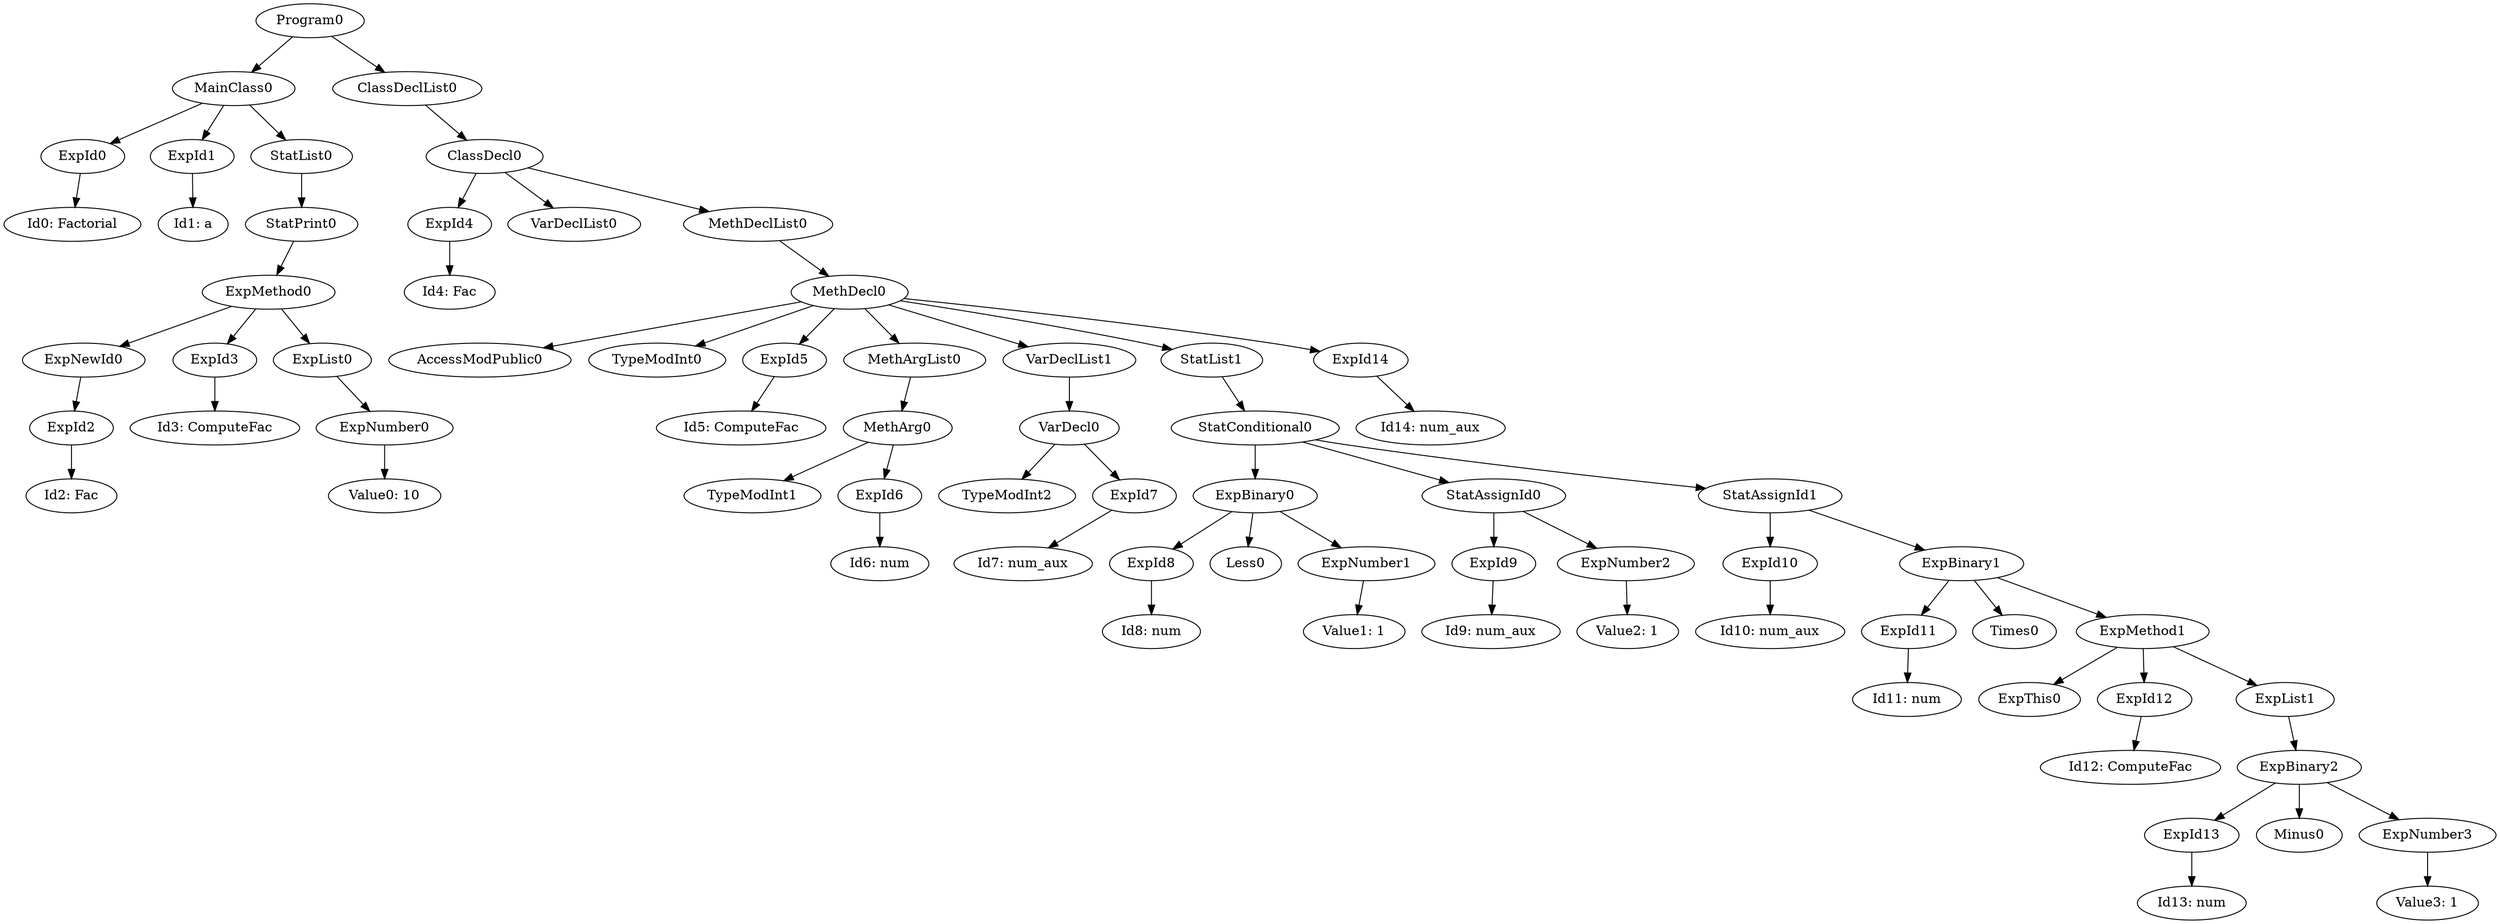 digraph {
	ordering = out;
	MethDeclList0 -> MethDecl0;
	StatList1 -> StatConditional0;
	ExpList1 -> ExpBinary2;
	ExpBinary2 -> ExpId13;
	ExpBinary2 -> Minus0;
	ExpBinary2 -> ExpNumber3;
	ExpId12 -> "Id12: ComputeFac";
	StatAssignId1 -> ExpId10;
	StatAssignId1 -> ExpBinary1;
	ExpNumber2 -> "Value2: 1";
	StatAssignId0 -> ExpId9;
	StatAssignId0 -> ExpNumber2;
	ExpId9 -> "Id9: num_aux";
	ExpNumber3 -> "Value3: 1";
	ExpBinary1 -> ExpId11;
	ExpBinary1 -> Times0;
	ExpBinary1 -> ExpMethod1;
	StatConditional0 -> ExpBinary0;
	StatConditional0 -> StatAssignId0;
	StatConditional0 -> StatAssignId1;
	ExpNumber1 -> "Value1: 1";
	ClassDeclList0 -> ClassDecl0;
	ExpBinary0 -> ExpId8;
	ExpBinary0 -> Less0;
	ExpBinary0 -> ExpNumber1;
	ExpNumber0 -> "Value0: 10";
	ExpId10 -> "Id10: num_aux";
	StatPrint0 -> ExpMethod0;
	ExpId7 -> "Id7: num_aux";
	VarDecl0 -> TypeModInt2;
	VarDecl0 -> ExpId7;
	ExpNewId0 -> ExpId2;
	ExpList0 -> ExpNumber0;
	ExpId13 -> "Id13: num";
	ExpId3 -> "Id3: ComputeFac";
	ExpId4 -> "Id4: Fac";
	MainClass0 -> ExpId0;
	MainClass0 -> ExpId1;
	MainClass0 -> StatList0;
	ExpId0 -> "Id0: Factorial";
	ExpId1 -> "Id1: a";
	ExpMethod1 -> ExpThis0;
	ExpMethod1 -> ExpId12;
	ExpMethod1 -> ExpList1;
	ExpId8 -> "Id8: num";
	ExpId2 -> "Id2: Fac";
	StatList0 -> StatPrint0;
	ExpId11 -> "Id11: num";
	VarDeclList1 -> VarDecl0;
	Program0 -> MainClass0;
	Program0 -> ClassDeclList0;
	ExpMethod0 -> ExpNewId0;
	ExpMethod0 -> ExpId3;
	ExpMethod0 -> ExpList0;
	ClassDecl0 -> ExpId4;
	ClassDecl0 -> VarDeclList0;
	ClassDecl0 -> MethDeclList0;
	MethDecl0 -> AccessModPublic0;
	MethDecl0 -> TypeModInt0;
	MethDecl0 -> ExpId5;
	MethDecl0 -> MethArgList0;
	MethDecl0 -> VarDeclList1;
	MethDecl0 -> StatList1;
	MethDecl0 -> ExpId14;
	MethArg0 -> TypeModInt1;
	MethArg0 -> ExpId6;
	MethArgList0 -> MethArg0;
	ExpId14 -> "Id14: num_aux";
	ExpId5 -> "Id5: ComputeFac";
	ExpId6 -> "Id6: num";
}

